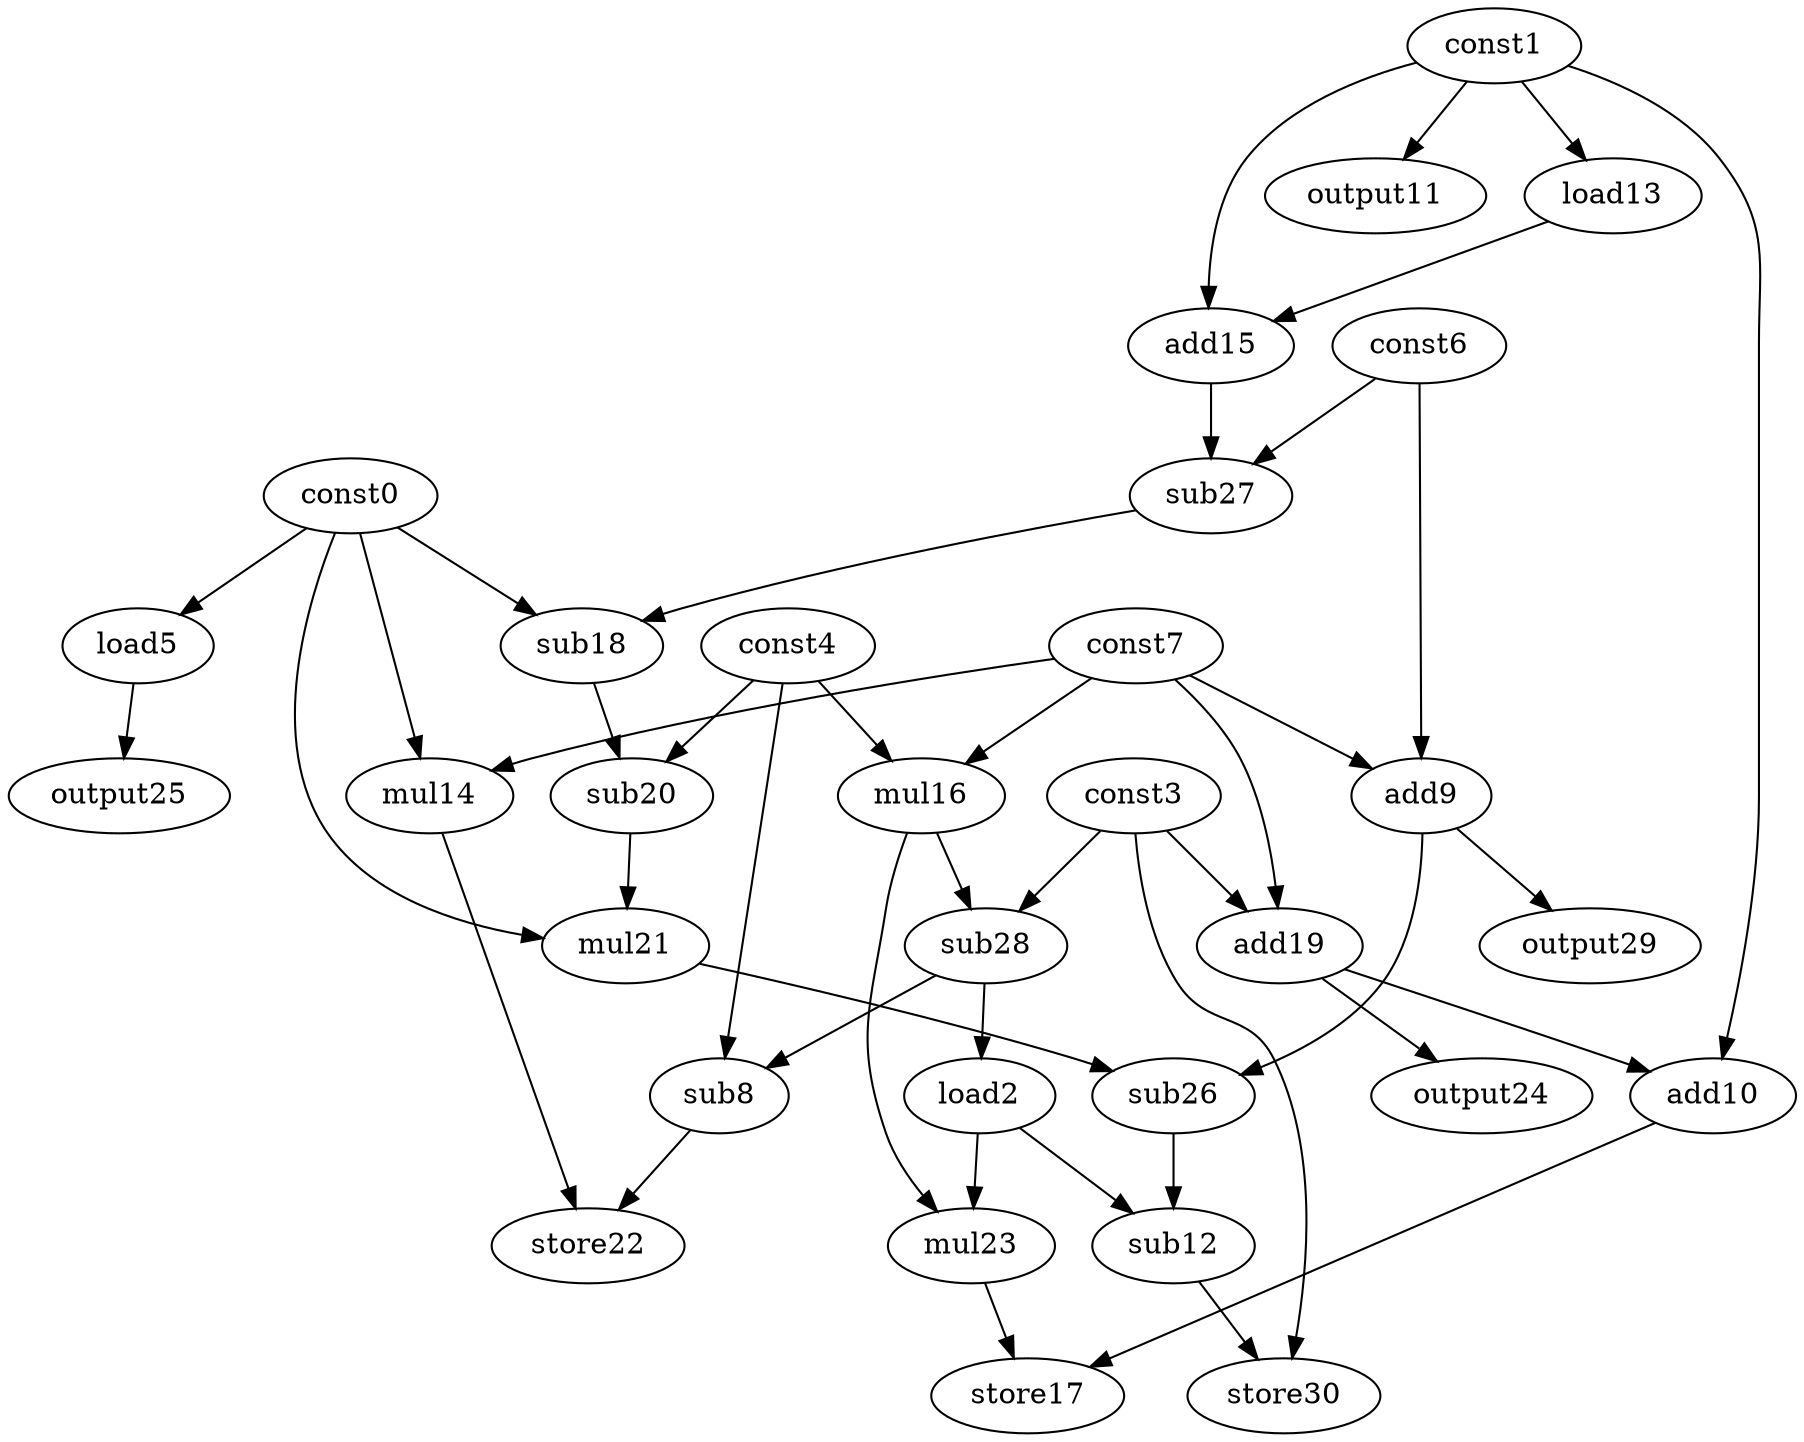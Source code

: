 digraph G { 
const0[opcode=const]; 
const1[opcode=const]; 
load2[opcode=load]; 
const3[opcode=const]; 
const4[opcode=const]; 
load5[opcode=load]; 
const6[opcode=const]; 
const7[opcode=const]; 
sub8[opcode=sub]; 
add9[opcode=add]; 
add10[opcode=add]; 
output11[opcode=output]; 
sub12[opcode=sub]; 
load13[opcode=load]; 
mul14[opcode=mul]; 
add15[opcode=add]; 
mul16[opcode=mul]; 
store17[opcode=store]; 
sub18[opcode=sub]; 
add19[opcode=add]; 
sub20[opcode=sub]; 
mul21[opcode=mul]; 
store22[opcode=store]; 
mul23[opcode=mul]; 
output24[opcode=output]; 
output25[opcode=output]; 
sub26[opcode=sub]; 
sub27[opcode=sub]; 
sub28[opcode=sub]; 
output29[opcode=output]; 
store30[opcode=store]; 
const0->load5[operand=0];
const6->add9[operand=0];
const7->add9[operand=1];
const1->output11[operand=0];
const1->load13[operand=0];
const0->mul14[operand=0];
const7->mul14[operand=1];
const4->mul16[operand=0];
const7->mul16[operand=1];
const3->add19[operand=0];
const7->add19[operand=1];
const1->add10[operand=0];
add19->add10[operand=1];
const1->add15[operand=0];
load13->add15[operand=1];
add19->output24[operand=0];
load5->output25[operand=0];
mul16->sub28[operand=0];
const3->sub28[operand=1];
add9->output29[operand=0];
sub28->load2[operand=0];
const4->sub8[operand=0];
sub28->sub8[operand=1];
const6->sub27[operand=0];
add15->sub27[operand=1];
const0->sub18[operand=0];
sub27->sub18[operand=1];
sub8->store22[operand=0];
mul14->store22[operand=1];
mul16->mul23[operand=0];
load2->mul23[operand=1];
add10->store17[operand=0];
mul23->store17[operand=1];
sub18->sub20[operand=0];
const4->sub20[operand=1];
const0->mul21[operand=0];
sub20->mul21[operand=1];
add9->sub26[operand=0];
mul21->sub26[operand=1];
load2->sub12[operand=0];
sub26->sub12[operand=1];
const3->store30[operand=0];
sub12->store30[operand=1];
}
